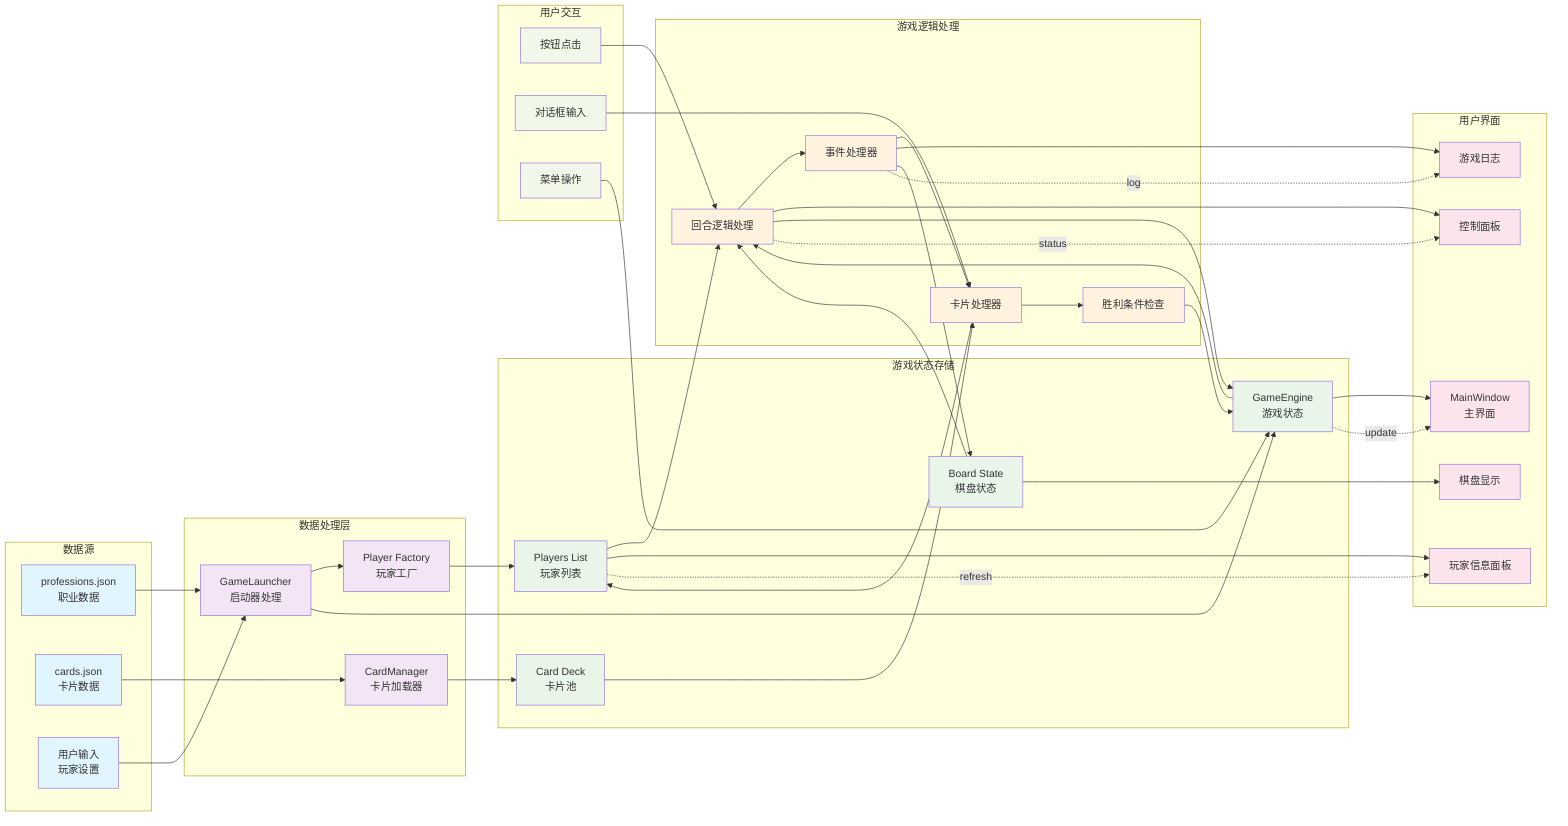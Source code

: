 graph LR
    %% 数据源
    subgraph data_source [数据源]
        JSON1[professions.json<br/>职业数据]
        JSON2[cards.json<br/>卡片数据]
        USER_INPUT[用户输入<br/>玩家设置]
    end

    %% 数据处理层
    subgraph processing_layer [数据处理层]
        LAUNCHER[GameLauncher<br/>启动器处理]
        CARD_LOADER[CardManager<br/>卡片加载器]
        PLAYER_FACTORY[Player Factory<br/>玩家工厂]
    end

    %% 游戏状态
    subgraph state_storage [游戏状态存储]
        GAME_STATE[GameEngine<br/>游戏状态]
        PLAYERS[Players List<br/>玩家列表]
        BOARD_STATE[Board State<br/>棋盘状态]
        CARD_DECK[Card Deck<br/>卡片池]
    end

    %% 游戏逻辑
    subgraph logic_processing [游戏逻辑处理]
        TURN_LOGIC[回合逻辑处理]
        EVENT_HANDLER[事件处理器]
        CARD_PROCESSOR[卡片处理器]
        WIN_CHECKER[胜利条件检查]
    end

    %% UI显示
    subgraph user_interface [用户界面]
        MAIN_UI[MainWindow<br/>主界面]
        BOARD_DISPLAY[棋盘显示]
        PLAYER_INFO[玩家信息面板]
        CONTROL_PANEL[控制面板]
        LOG_DISPLAY[游戏日志]
    end

    %% 用户交互
    subgraph user_interaction [用户交互]
        BUTTONS[按钮点击]
        DIALOGS[对话框输入]
        MENU_ACTIONS[菜单操作]
    end

    %% 数据流向
    JSON1 --> LAUNCHER
    JSON2 --> CARD_LOADER
    USER_INPUT --> LAUNCHER
    
    LAUNCHER --> PLAYER_FACTORY
    LAUNCHER --> GAME_STATE
    CARD_LOADER --> CARD_DECK
    PLAYER_FACTORY --> PLAYERS
    
    GAME_STATE --> TURN_LOGIC
    PLAYERS --> TURN_LOGIC
    BOARD_STATE --> TURN_LOGIC
    CARD_DECK --> CARD_PROCESSOR
    
    TURN_LOGIC --> EVENT_HANDLER
    EVENT_HANDLER --> CARD_PROCESSOR
    CARD_PROCESSOR --> WIN_CHECKER
    
    GAME_STATE --> MAIN_UI
    PLAYERS --> PLAYER_INFO
    BOARD_STATE --> BOARD_DISPLAY
    TURN_LOGIC --> CONTROL_PANEL
    EVENT_HANDLER --> LOG_DISPLAY
    
    BUTTONS --> TURN_LOGIC
    DIALOGS --> CARD_PROCESSOR
    MENU_ACTIONS --> GAME_STATE
    
    %% 反馈循环
    WIN_CHECKER --> GAME_STATE
    CARD_PROCESSOR --> PLAYERS
    EVENT_HANDLER --> BOARD_STATE
    TURN_LOGIC --> GAME_STATE

    %% 实时更新流
    GAME_STATE -.->|update| MAIN_UI
    PLAYERS -.->|refresh| PLAYER_INFO
    EVENT_HANDLER -.->|log| LOG_DISPLAY
    TURN_LOGIC -.->|status| CONTROL_PANEL

    %% 样式
    classDef dataSource fill:#e1f5fe
    classDef processing fill:#f3e5f5
    classDef storage fill:#e8f5e8
    classDef logic fill:#fff3e0
    classDef ui fill:#fce4ec
    classDef interaction fill:#f1f8e9

    class JSON1,JSON2,USER_INPUT dataSource
    class LAUNCHER,CARD_LOADER,PLAYER_FACTORY processing
    class GAME_STATE,PLAYERS,BOARD_STATE,CARD_DECK storage
    class TURN_LOGIC,EVENT_HANDLER,CARD_PROCESSOR,WIN_CHECKER logic
    class MAIN_UI,BOARD_DISPLAY,PLAYER_INFO,CONTROL_PANEL,LOG_DISPLAY ui
    class BUTTONS,DIALOGS,MENU_ACTIONS interaction
